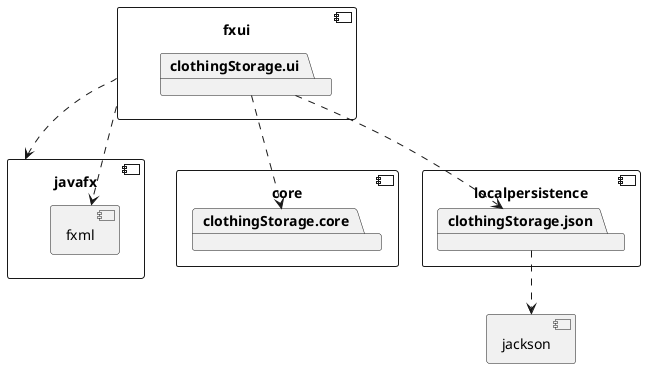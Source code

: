 @startuml architecture

component core {
	package clothingStorage.core
}

component localpersistence {
	package clothingStorage.json
}

component fxui {
	package clothingStorage.ui
}

clothingStorage.ui ..> clothingStorage.core
clothingStorage.ui ..> clothingStorage.json

component jackson {
}

clothingStorage.json ..> jackson

component javafx {
	component fxml {
	}
}

fxui ..> javafx
fxui ..> fxml

@enduml